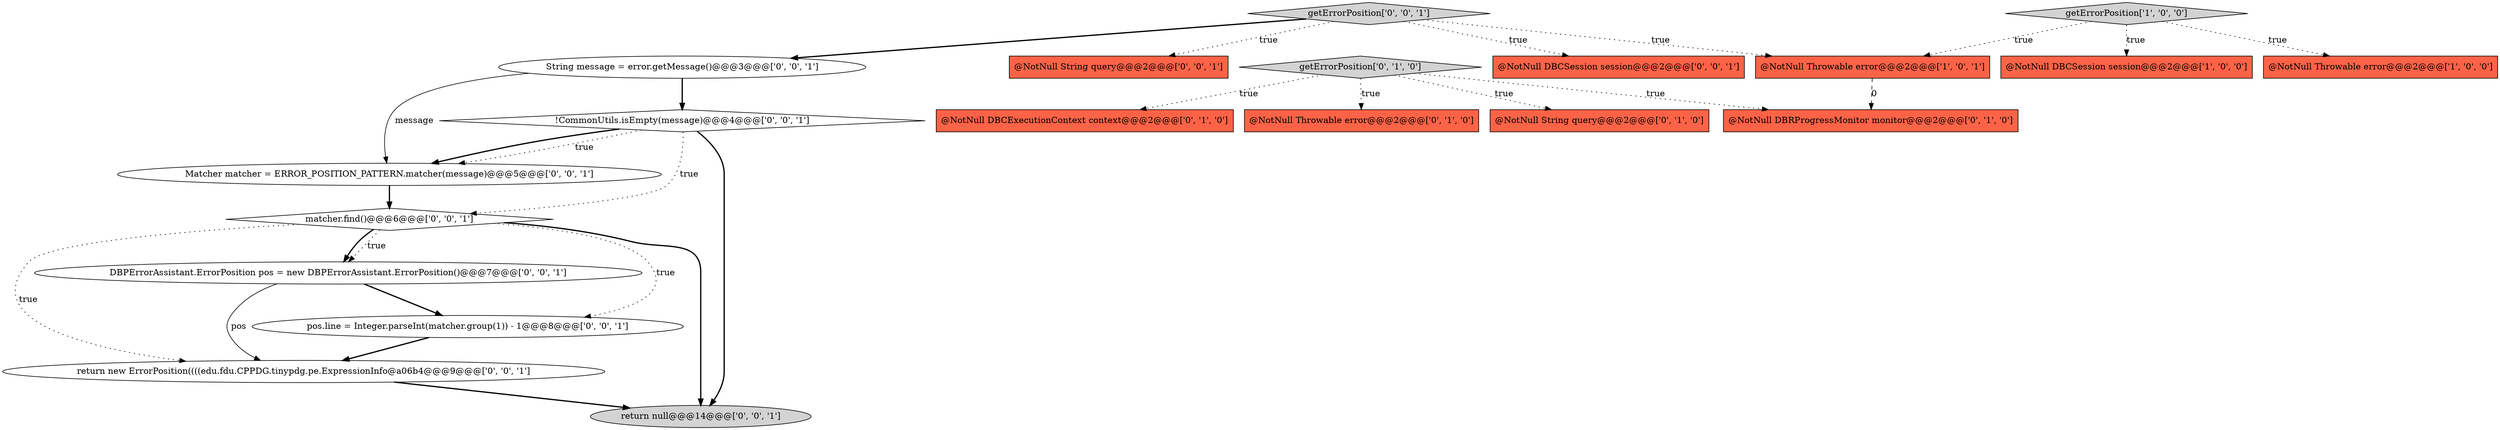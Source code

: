 digraph {
18 [style = filled, label = "pos.line = Integer.parseInt(matcher.group(1)) - 1@@@8@@@['0', '0', '1']", fillcolor = white, shape = ellipse image = "AAA0AAABBB3BBB"];
3 [style = filled, label = "getErrorPosition['1', '0', '0']", fillcolor = lightgray, shape = diamond image = "AAA0AAABBB1BBB"];
6 [style = filled, label = "getErrorPosition['0', '1', '0']", fillcolor = lightgray, shape = diamond image = "AAA0AAABBB2BBB"];
1 [style = filled, label = "@NotNull Throwable error@@@2@@@['1', '0', '0']", fillcolor = tomato, shape = box image = "AAA0AAABBB1BBB"];
9 [style = filled, label = "getErrorPosition['0', '0', '1']", fillcolor = lightgray, shape = diamond image = "AAA0AAABBB3BBB"];
5 [style = filled, label = "@NotNull DBCExecutionContext context@@@2@@@['0', '1', '0']", fillcolor = tomato, shape = box image = "AAA0AAABBB2BBB"];
12 [style = filled, label = "matcher.find()@@@6@@@['0', '0', '1']", fillcolor = white, shape = diamond image = "AAA0AAABBB3BBB"];
10 [style = filled, label = "@NotNull String query@@@2@@@['0', '0', '1']", fillcolor = tomato, shape = box image = "AAA0AAABBB3BBB"];
19 [style = filled, label = "!CommonUtils.isEmpty(message)@@@4@@@['0', '0', '1']", fillcolor = white, shape = diamond image = "AAA0AAABBB3BBB"];
16 [style = filled, label = "String message = error.getMessage()@@@3@@@['0', '0', '1']", fillcolor = white, shape = ellipse image = "AAA0AAABBB3BBB"];
14 [style = filled, label = "return null@@@14@@@['0', '0', '1']", fillcolor = lightgray, shape = ellipse image = "AAA0AAABBB3BBB"];
2 [style = filled, label = "@NotNull Throwable error@@@2@@@['1', '0', '1']", fillcolor = tomato, shape = box image = "AAA0AAABBB1BBB"];
8 [style = filled, label = "@NotNull DBRProgressMonitor monitor@@@2@@@['0', '1', '0']", fillcolor = tomato, shape = box image = "AAA1AAABBB2BBB"];
15 [style = filled, label = "return new ErrorPosition((((edu.fdu.CPPDG.tinypdg.pe.ExpressionInfo@a06b4@@@9@@@['0', '0', '1']", fillcolor = white, shape = ellipse image = "AAA0AAABBB3BBB"];
4 [style = filled, label = "@NotNull Throwable error@@@2@@@['0', '1', '0']", fillcolor = tomato, shape = box image = "AAA0AAABBB2BBB"];
11 [style = filled, label = "Matcher matcher = ERROR_POSITION_PATTERN.matcher(message)@@@5@@@['0', '0', '1']", fillcolor = white, shape = ellipse image = "AAA0AAABBB3BBB"];
17 [style = filled, label = "DBPErrorAssistant.ErrorPosition pos = new DBPErrorAssistant.ErrorPosition()@@@7@@@['0', '0', '1']", fillcolor = white, shape = ellipse image = "AAA0AAABBB3BBB"];
13 [style = filled, label = "@NotNull DBCSession session@@@2@@@['0', '0', '1']", fillcolor = tomato, shape = box image = "AAA0AAABBB3BBB"];
0 [style = filled, label = "@NotNull DBCSession session@@@2@@@['1', '0', '0']", fillcolor = tomato, shape = box image = "AAA0AAABBB1BBB"];
7 [style = filled, label = "@NotNull String query@@@2@@@['0', '1', '0']", fillcolor = tomato, shape = box image = "AAA0AAABBB2BBB"];
12->18 [style = dotted, label="true"];
17->15 [style = solid, label="pos"];
11->12 [style = bold, label=""];
6->7 [style = dotted, label="true"];
3->1 [style = dotted, label="true"];
12->14 [style = bold, label=""];
9->16 [style = bold, label=""];
16->19 [style = bold, label=""];
9->13 [style = dotted, label="true"];
2->8 [style = dashed, label="0"];
12->15 [style = dotted, label="true"];
9->2 [style = dotted, label="true"];
9->10 [style = dotted, label="true"];
3->0 [style = dotted, label="true"];
12->17 [style = dotted, label="true"];
6->5 [style = dotted, label="true"];
6->4 [style = dotted, label="true"];
6->8 [style = dotted, label="true"];
12->17 [style = bold, label=""];
16->11 [style = solid, label="message"];
19->11 [style = dotted, label="true"];
19->11 [style = bold, label=""];
15->14 [style = bold, label=""];
19->12 [style = dotted, label="true"];
3->2 [style = dotted, label="true"];
18->15 [style = bold, label=""];
19->14 [style = bold, label=""];
17->18 [style = bold, label=""];
}
